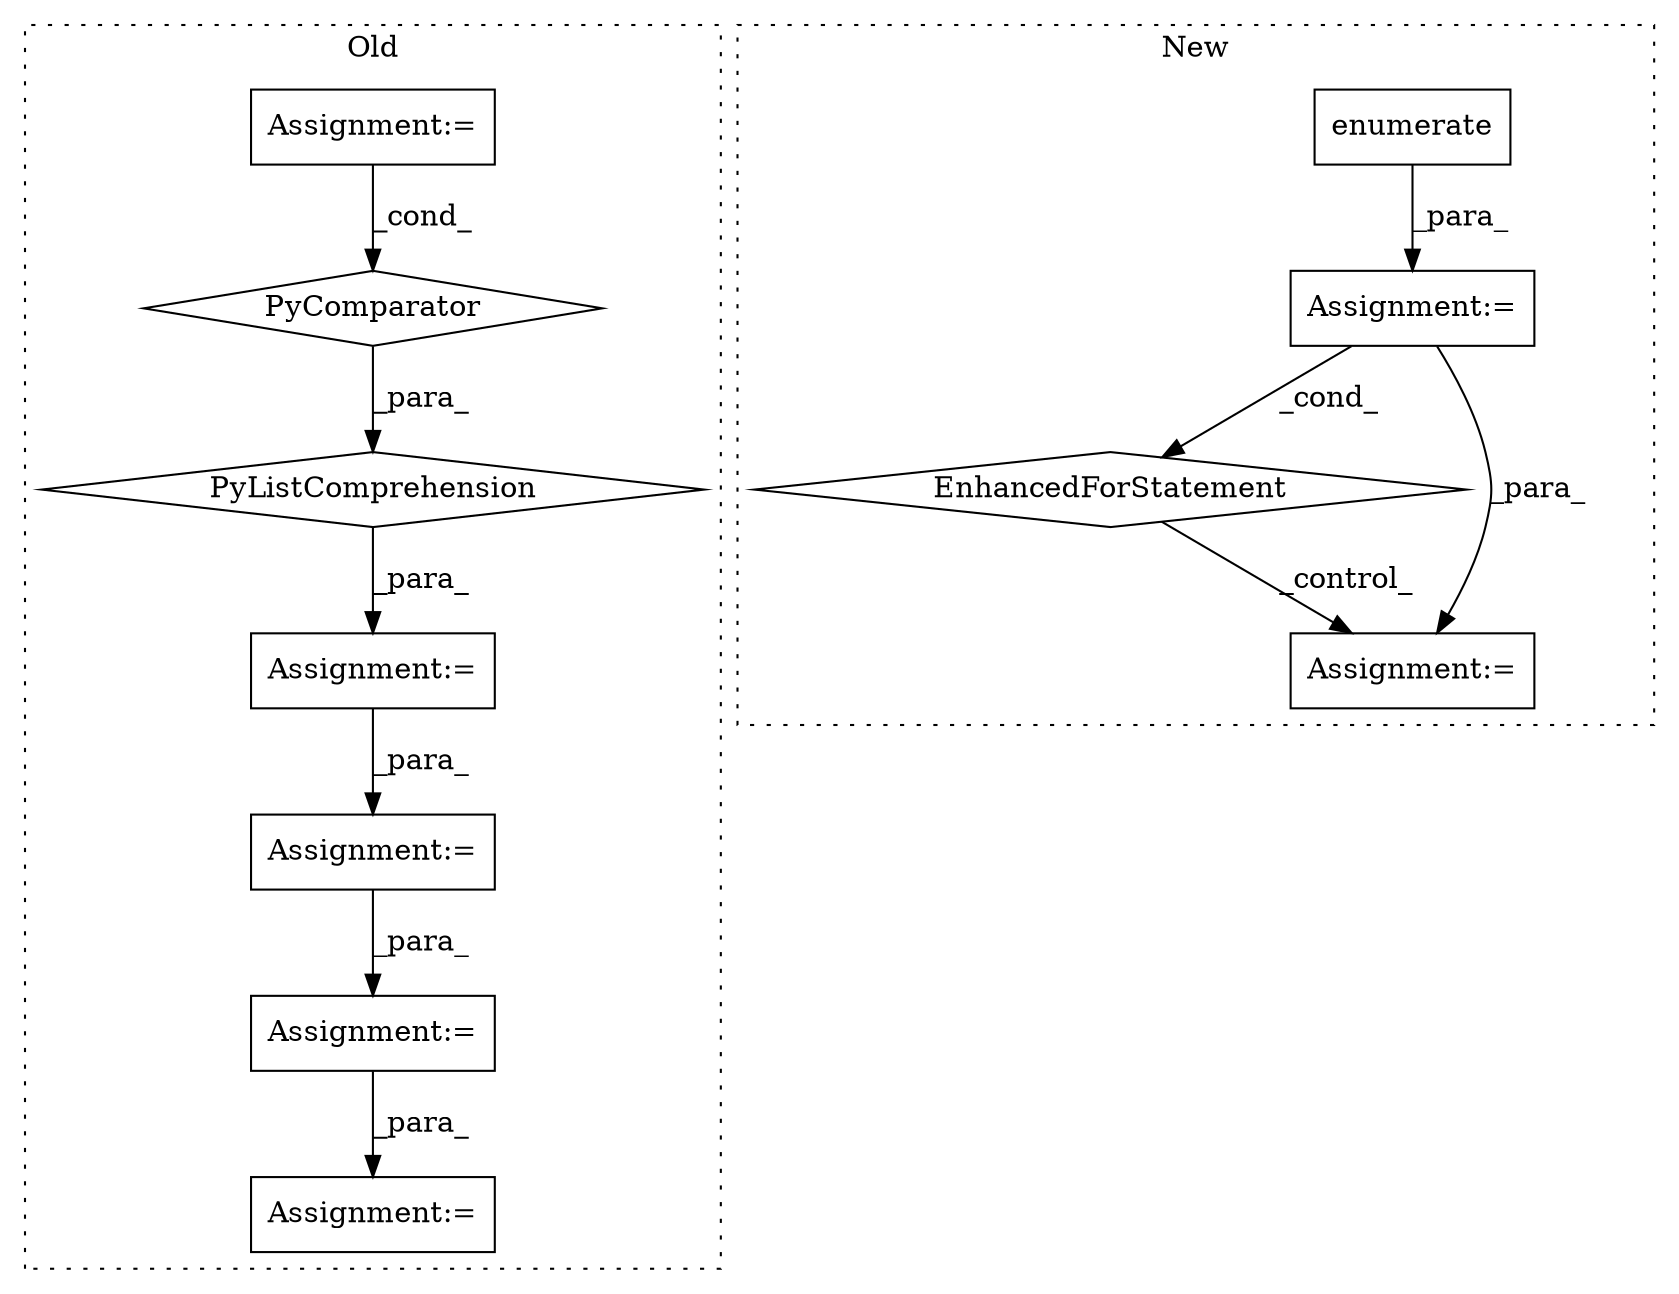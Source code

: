 digraph G {
subgraph cluster0 {
1 [label="PyComparator" a="113" s="1063" l="32" shape="diamond"];
3 [label="Assignment:=" a="7" s="1063" l="32" shape="box"];
5 [label="PyListComprehension" a="109" s="980" l="123" shape="diamond"];
7 [label="Assignment:=" a="7" s="1266" l="38" shape="box"];
9 [label="Assignment:=" a="7" s="1638" l="1" shape="box"];
10 [label="Assignment:=" a="7" s="1320" l="2" shape="box"];
11 [label="Assignment:=" a="7" s="1151" l="1" shape="box"];
label = "Old";
style="dotted";
}
subgraph cluster1 {
2 [label="enumerate" a="32" s="1354,1394" l="10,1" shape="box"];
4 [label="Assignment:=" a="7" s="1251,1395" l="90,2" shape="box"];
6 [label="EnhancedForStatement" a="70" s="1251,1395" l="90,2" shape="diamond"];
8 [label="Assignment:=" a="7" s="1421" l="1" shape="box"];
label = "New";
style="dotted";
}
1 -> 5 [label="_para_"];
2 -> 4 [label="_para_"];
3 -> 1 [label="_cond_"];
4 -> 6 [label="_cond_"];
4 -> 8 [label="_para_"];
5 -> 7 [label="_para_"];
6 -> 8 [label="_control_"];
7 -> 11 [label="_para_"];
10 -> 9 [label="_para_"];
11 -> 10 [label="_para_"];
}